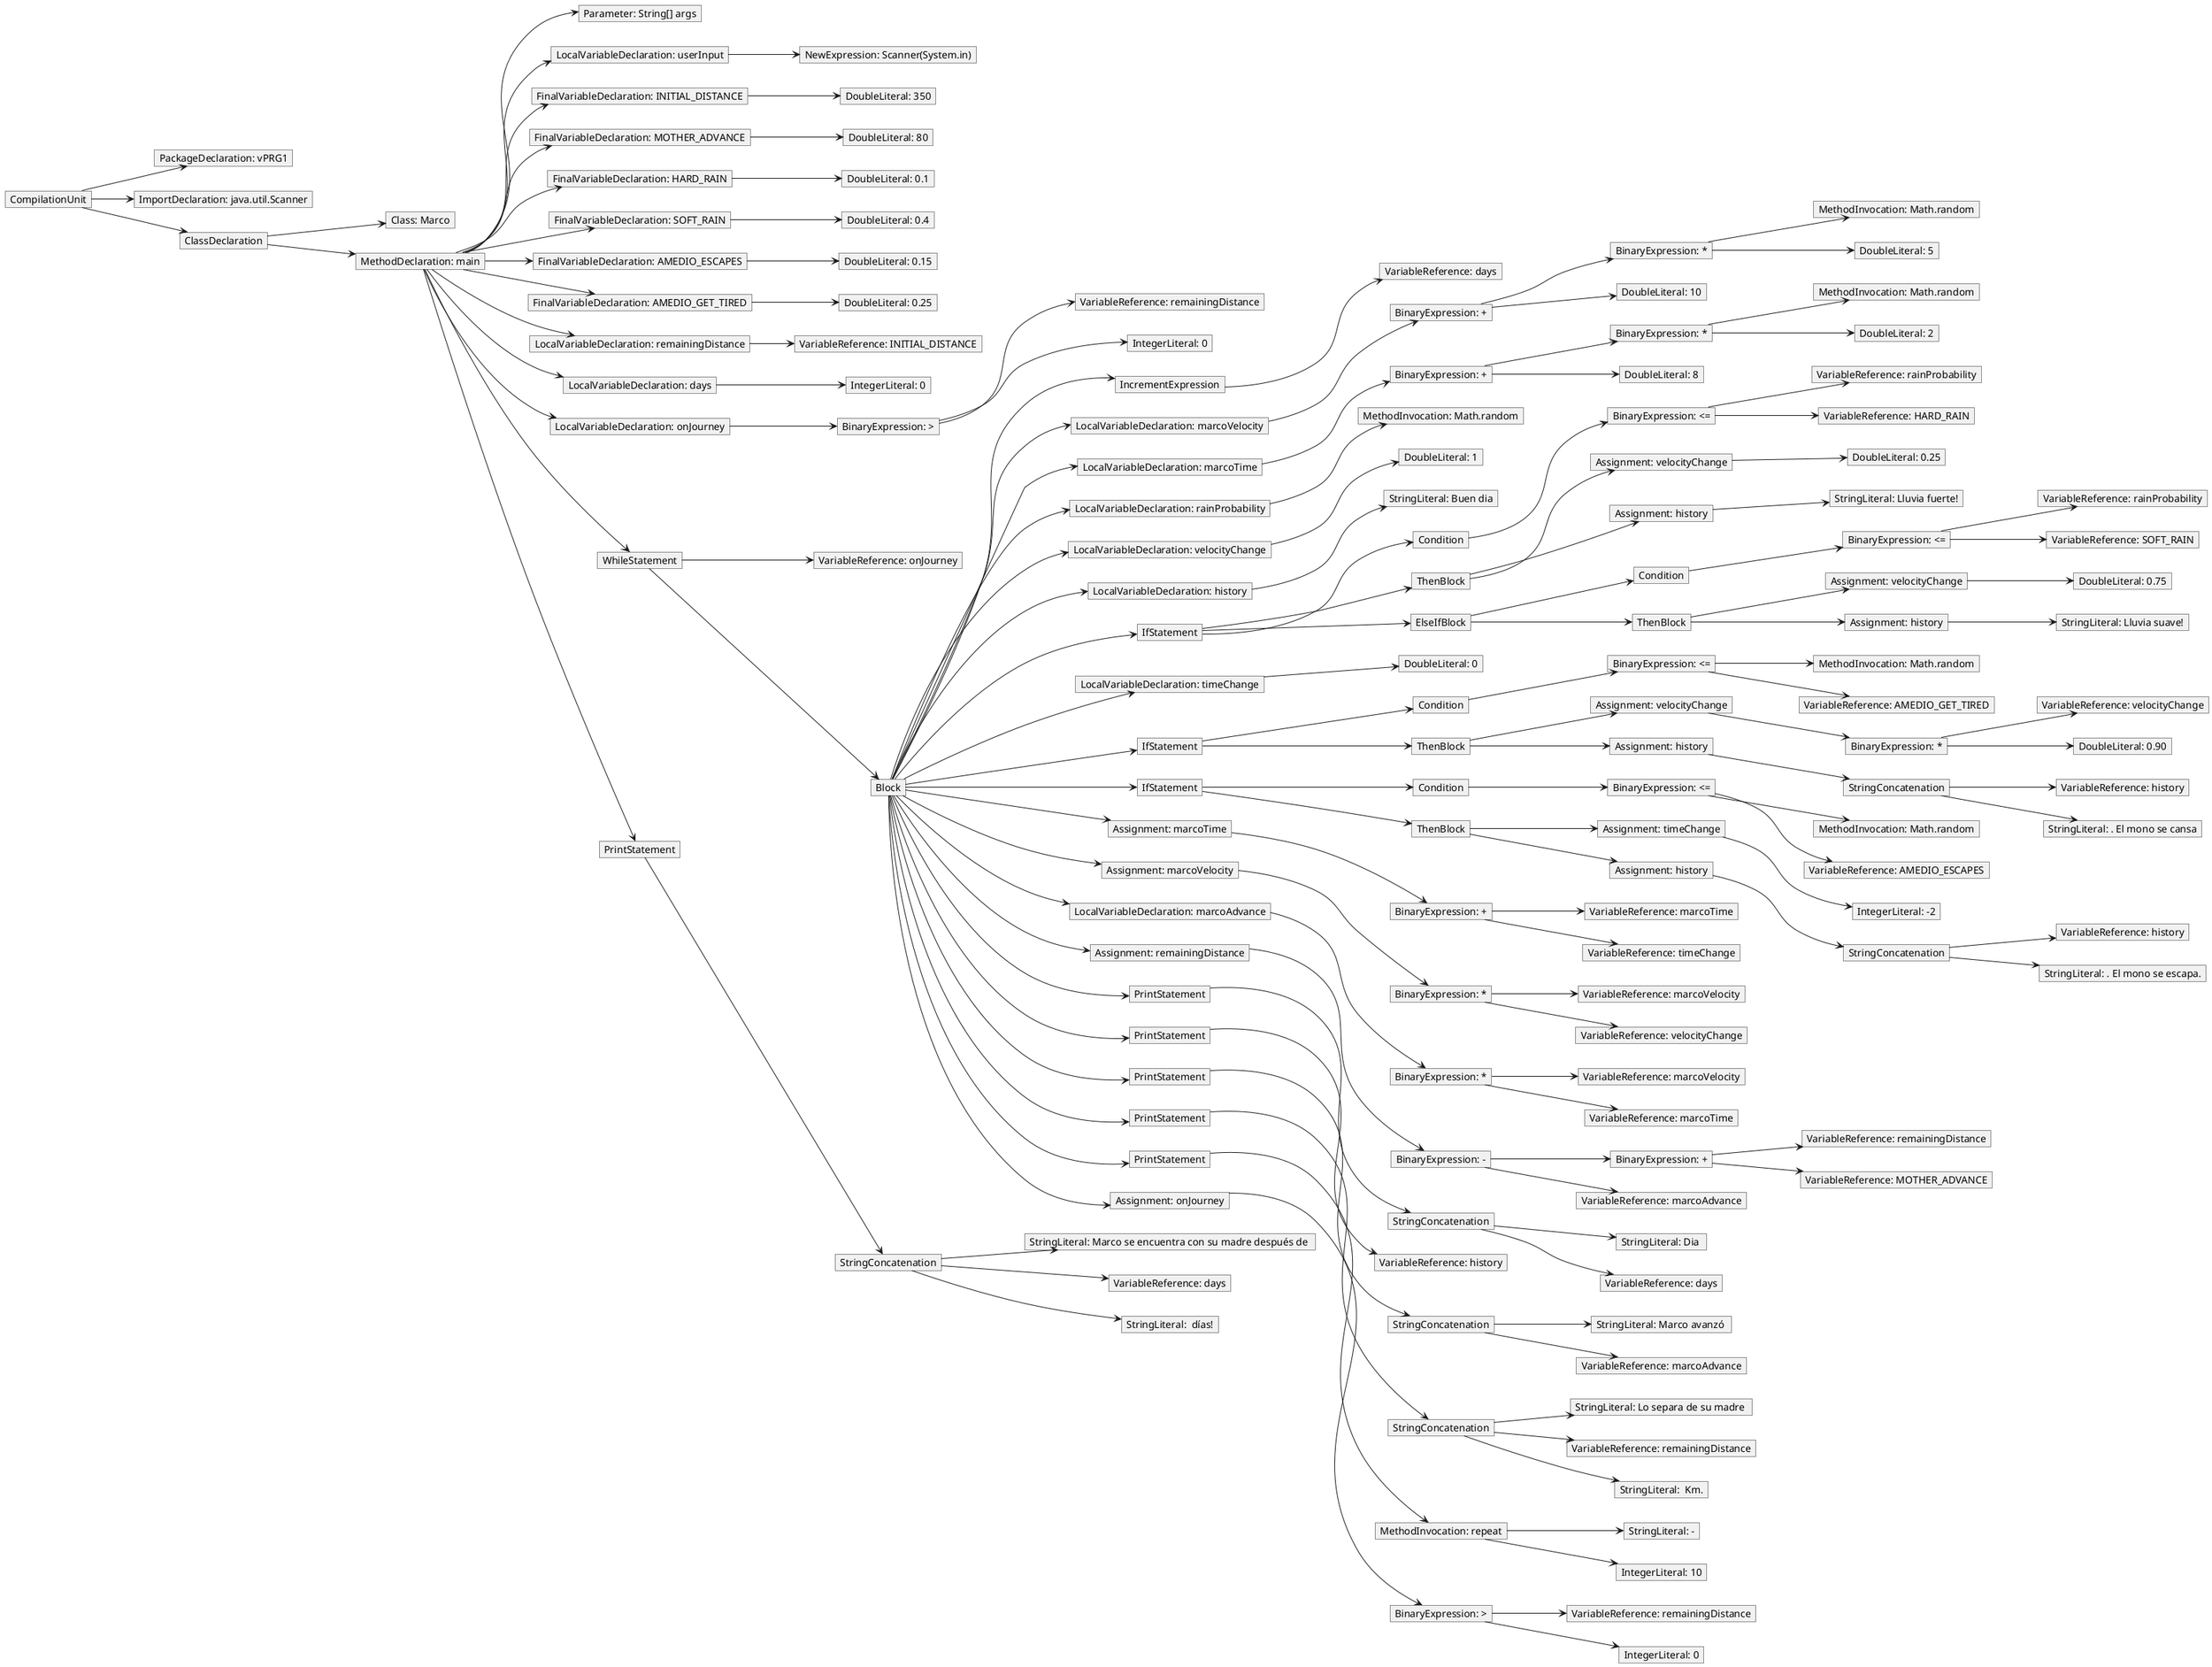 @startuml
hide empty members
left to right direction

object "CompilationUnit" as cu
object "PackageDeclaration: vPRG1" as pkg
object "ImportDeclaration: java.util.Scanner" as imp
object "ClassDeclaration" as cd
object "Class: Marco" as c
object "MethodDeclaration: main" as md
object "Parameter: String[] args" as param

object "LocalVariableDeclaration: userInput" as var1
object "NewExpression: Scanner(System.in)" as new1

object "FinalVariableDeclaration: INITIAL_DISTANCE" as const1
object "DoubleLiteral: 350" as num1
object "FinalVariableDeclaration: MOTHER_ADVANCE" as const2
object "DoubleLiteral: 80" as num2
object "FinalVariableDeclaration: HARD_RAIN" as const3
object "DoubleLiteral: 0.1" as num3
object "FinalVariableDeclaration: SOFT_RAIN" as const4
object "DoubleLiteral: 0.4" as num4
object "FinalVariableDeclaration: AMEDIO_ESCAPES" as const5
object "DoubleLiteral: 0.15" as num5
object "FinalVariableDeclaration: AMEDIO_GET_TIRED" as const6
object "DoubleLiteral: 0.25" as num6

object "LocalVariableDeclaration: remainingDistance" as var2
object "VariableReference: INITIAL_DISTANCE" as constRef1
object "LocalVariableDeclaration: days" as var3
object "IntegerLiteral: 0" as num7
object "LocalVariableDeclaration: onJourney" as var4
object "BinaryExpression: >" as gt1
object "VariableReference: remainingDistance" as distRef1
object "IntegerLiteral: 0" as num8

object "WhileStatement" as ws
object "VariableReference: onJourney" as journeyRef1

object "Block" as wb
object "IncrementExpression" as inc
object "VariableReference: days" as daysRef1

object "LocalVariableDeclaration: marcoVelocity" as var5
object "BinaryExpression: +" as add1
object "BinaryExpression: *" as mult1
object "MethodInvocation: Math.random" as rand1
object "DoubleLiteral: 5" as num9
object "DoubleLiteral: 10" as num10

object "LocalVariableDeclaration: marcoTime" as var6
object "BinaryExpression: +" as add2
object "BinaryExpression: *" as mult2
object "MethodInvocation: Math.random" as rand2
object "DoubleLiteral: 2" as num11
object "DoubleLiteral: 8" as num12

object "LocalVariableDeclaration: rainProbability" as var7
object "MethodInvocation: Math.random" as rand3

object "LocalVariableDeclaration: velocityChange" as var8
object "DoubleLiteral: 1" as num13

object "LocalVariableDeclaration: history" as var9
object "StringLiteral: Buen dia" as str1

object "IfStatement" as if1
object "Condition" as cond1
object "BinaryExpression: <=" as lte1
object "VariableReference: rainProbability" as rainRef1
object "VariableReference: HARD_RAIN" as hardRainRef1

object "ThenBlock" as tb1
object "Assignment: velocityChange" as assign1
object "DoubleLiteral: 0.25" as num14
object "Assignment: history" as assign2
object "StringLiteral: Lluvia fuerte!" as str2

object "ElseIfBlock" as eib1
object "Condition" as cond2
object "BinaryExpression: <=" as lte2
object "VariableReference: rainProbability" as rainRef2
object "VariableReference: SOFT_RAIN" as softRainRef1

object "ThenBlock" as tb2
object "Assignment: velocityChange" as assign3
object "DoubleLiteral: 0.75" as num15
object "Assignment: history" as assign4
object "StringLiteral: Lluvia suave!" as str3

object "LocalVariableDeclaration: timeChange" as var10
object "DoubleLiteral: 0" as num16

object "IfStatement" as if2
object "Condition" as cond3
object "BinaryExpression: <=" as lte3
object "MethodInvocation: Math.random" as rand4
object "VariableReference: AMEDIO_GET_TIRED" as tiredRef1

object "ThenBlock" as tb3
object "Assignment: velocityChange" as assign5
object "BinaryExpression: *" as mult3
object "VariableReference: velocityChange" as velRef1
object "DoubleLiteral: 0.90" as num17
object "Assignment: history" as assign6
object "StringConcatenation" as concat1
object "VariableReference: history" as histRef1
object "StringLiteral: . El mono se cansa" as str4

object "IfStatement" as if3
object "Condition" as cond4
object "BinaryExpression: <=" as lte4
object "MethodInvocation: Math.random" as rand5
object "VariableReference: AMEDIO_ESCAPES" as escapeRef1

object "ThenBlock" as tb4
object "Assignment: timeChange" as assign7
object "IntegerLiteral: -2" as num18
object "Assignment: history" as assign8
object "StringConcatenation" as concat2
object "VariableReference: history" as histRef2
object "StringLiteral: . El mono se escapa." as str5

object "Assignment: marcoTime" as assign9
object "BinaryExpression: +" as add3
object "VariableReference: marcoTime" as timeRef1
object "VariableReference: timeChange" as timeChRef1

object "Assignment: marcoVelocity" as assign10
object "BinaryExpression: *" as mult4
object "VariableReference: marcoVelocity" as velRef2
object "VariableReference: velocityChange" as velChRef1

object "LocalVariableDeclaration: marcoAdvance" as var11
object "BinaryExpression: *" as mult5
object "VariableReference: marcoVelocity" as velRef3
object "VariableReference: marcoTime" as timeRef2

object "Assignment: remainingDistance" as assign11
object "BinaryExpression: -" as sub1
object "BinaryExpression: +" as add4
object "VariableReference: remainingDistance" as distRef2
object "VariableReference: marcoAdvance" as advRef1
object "VariableReference: MOTHER_ADVANCE" as mothRef1

object "PrintStatement" as print1
object "StringConcatenation" as concat3
object "StringLiteral: Dia " as str6
object "VariableReference: days" as daysRef2

object "PrintStatement" as print2
object "VariableReference: history" as histRef3

object "PrintStatement" as print3
object "StringConcatenation" as concat4
object "StringLiteral: Marco avanzó " as str7
object "VariableReference: marcoAdvance" as advRef2

object "PrintStatement" as print4
object "StringConcatenation" as concat5
object "StringLiteral: Lo separa de su madre " as str8
object "VariableReference: remainingDistance" as distRef3
object "StringLiteral:  Km." as str9

object "PrintStatement" as print5
object "MethodInvocation: repeat" as repeat1
object "StringLiteral: -" as str10
object "IntegerLiteral: 10" as num19

object "Assignment: onJourney" as assign12
object "BinaryExpression: >" as gt2
object "VariableReference: remainingDistance" as distRef4
object "IntegerLiteral: 0" as num20

object "PrintStatement" as print6
object "StringConcatenation" as concat6
object "StringLiteral: Marco se encuentra con su madre después de " as str11
object "VariableReference: days" as daysRef3
object "StringLiteral:  días!" as str12

cu --> pkg
cu --> imp
cu --> cd
cd --> c
cd --> md
md --> param

md --> var1
var1 --> new1

md --> const1
const1 --> num1
md --> const2
const2 --> num2
md --> const3
const3 --> num3
md --> const4
const4 --> num4
md --> const5
const5 --> num5
md --> const6
const6 --> num6

md --> var2
var2 --> constRef1
md --> var3
var3 --> num7
md --> var4
var4 --> gt1
gt1 --> distRef1
gt1 --> num8

md --> ws
ws --> journeyRef1
ws --> wb

wb --> inc
inc --> daysRef1

wb --> var5
var5 --> add1
add1 --> mult1
mult1 --> rand1
mult1 --> num9
add1 --> num10

wb --> var6
var6 --> add2
add2 --> mult2
mult2 --> rand2
mult2 --> num11
add2 --> num12

wb --> var7
var7 --> rand3

wb --> var8
var8 --> num13

wb --> var9
var9 --> str1

wb --> if1
if1 --> cond1
cond1 --> lte1
lte1 --> rainRef1
lte1 --> hardRainRef1
if1 --> tb1
tb1 --> assign1
assign1 --> num14
tb1 --> assign2
assign2 --> str2

if1 --> eib1
eib1 --> cond2
cond2 --> lte2
lte2 --> rainRef2
lte2 --> softRainRef1
eib1 --> tb2
tb2 --> assign3
assign3 --> num15
tb2 --> assign4
assign4 --> str3

wb --> var10
var10 --> num16

wb --> if2
if2 --> cond3
cond3 --> lte3
lte3 --> rand4
lte3 --> tiredRef1
if2 --> tb3
tb3 --> assign5
assign5 --> mult3
mult3 --> velRef1
mult3 --> num17
tb3 --> assign6
assign6 --> concat1
concat1 --> histRef1
concat1 --> str4

wb --> if3
if3 --> cond4
cond4 --> lte4
lte4 --> rand5
lte4 --> escapeRef1
if3 --> tb4
tb4 --> assign7
assign7 --> num18
tb4 --> assign8
assign8 --> concat2
concat2 --> histRef2
concat2 --> str5

wb --> assign9
assign9 --> add3
add3 --> timeRef1
add3 --> timeChRef1

wb --> assign10
assign10 --> mult4
mult4 --> velRef2
mult4 --> velChRef1

wb --> var11
var11 --> mult5
mult5 --> velRef3
mult5 --> timeRef2

wb --> assign11
assign11 --> sub1
sub1 --> add4
add4 --> distRef2
add4 --> mothRef1
sub1 --> advRef1

wb --> print1
print1 --> concat3
concat3 --> str6
concat3 --> daysRef2

wb --> print2
print2 --> histRef3

wb --> print3
print3 --> concat4
concat4 --> str7
concat4 --> advRef2

wb --> print4
print4 --> concat5
concat5 --> str8
concat5 --> distRef3
concat5 --> str9

wb --> print5
print5 --> repeat1
repeat1 --> str10
repeat1 --> num19

wb --> assign12
assign12 --> gt2
gt2 --> distRef4
gt2 --> num20

md --> print6
print6 --> concat6
concat6 --> str11
concat6 --> daysRef3
concat6 --> str12

@enduml